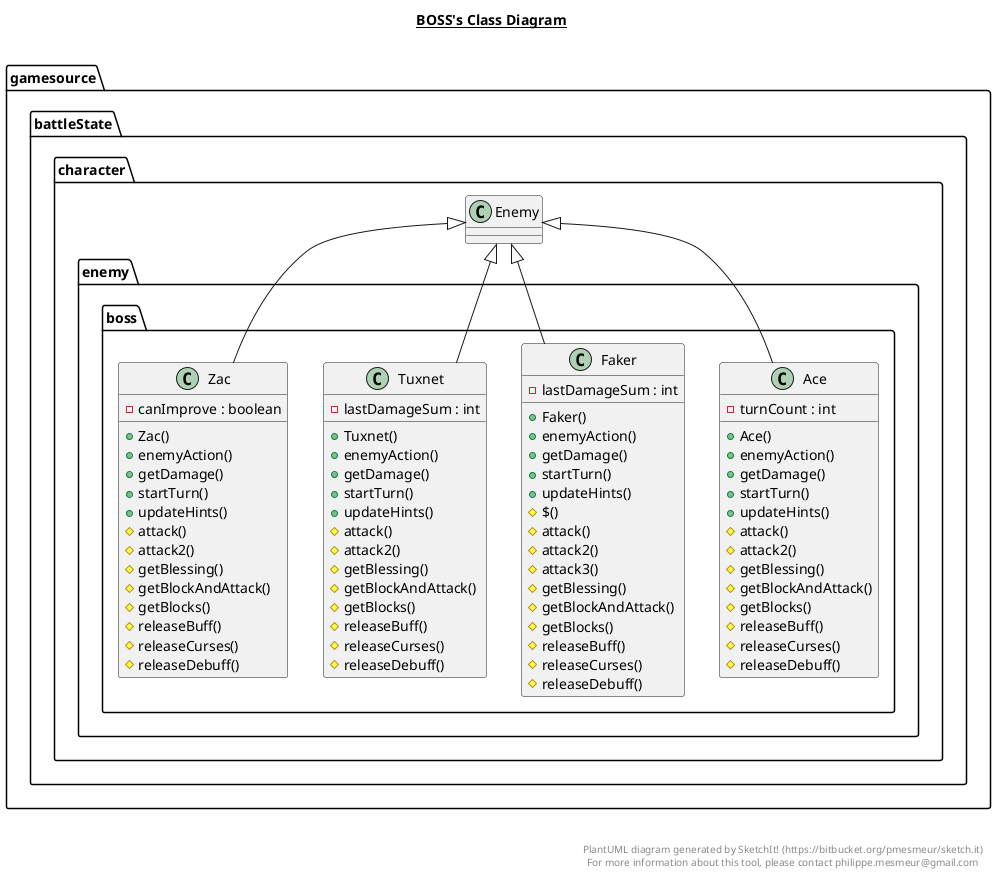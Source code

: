 @startuml

title __BOSS's Class Diagram__\n

  namespace gamesource {
    namespace battleState.character {
      namespace enemy.boss {
        class gamesource.battleState.character.enemy.boss.Ace {
            - turnCount : int
            + Ace()
            + enemyAction()
            + getDamage()
            + startTurn()
            + updateHints()
            # attack()
            # attack2()
            # getBlessing()
            # getBlockAndAttack()
            # getBlocks()
            # releaseBuff()
            # releaseCurses()
            # releaseDebuff()
        }
      }
    }
  }
  

  namespace gamesource {
    namespace battleState.character {
      namespace enemy.boss {
        class gamesource.battleState.character.enemy.boss.Faker {
            - lastDamageSum : int
            + Faker()
            + enemyAction()
            + getDamage()
            + startTurn()
            + updateHints()
            # $()
            # attack()
            # attack2()
            # attack3()
            # getBlessing()
            # getBlockAndAttack()
            # getBlocks()
            # releaseBuff()
            # releaseCurses()
            # releaseDebuff()
        }
      }
    }
  }
  

  namespace gamesource {
    namespace battleState.character {
      namespace enemy.boss {
        class gamesource.battleState.character.enemy.boss.Tuxnet {
            - lastDamageSum : int
            + Tuxnet()
            + enemyAction()
            + getDamage()
            + startTurn()
            + updateHints()
            # attack()
            # attack2()
            # getBlessing()
            # getBlockAndAttack()
            # getBlocks()
            # releaseBuff()
            # releaseCurses()
            # releaseDebuff()
        }
      }
    }
  }
  

  namespace gamesource {
    namespace battleState.character {
      namespace enemy.boss {
        class gamesource.battleState.character.enemy.boss.Zac {
            - canImprove : boolean
            + Zac()
            + enemyAction()
            + getDamage()
            + startTurn()
            + updateHints()
            # attack()
            # attack2()
            # getBlessing()
            # getBlockAndAttack()
            # getBlocks()
            # releaseBuff()
            # releaseCurses()
            # releaseDebuff()
        }
      }
    }
  }
  

  gamesource.battleState.character.enemy.boss.Ace -up-|> gamesource.battleState.character.Enemy
  gamesource.battleState.character.enemy.boss.Faker -up-|> gamesource.battleState.character.Enemy
  gamesource.battleState.character.enemy.boss.Tuxnet -up-|> gamesource.battleState.character.Enemy
  gamesource.battleState.character.enemy.boss.Zac -up-|> gamesource.battleState.character.Enemy


right footer


PlantUML diagram generated by SketchIt! (https://bitbucket.org/pmesmeur/sketch.it)
For more information about this tool, please contact philippe.mesmeur@gmail.com
endfooter

@enduml
